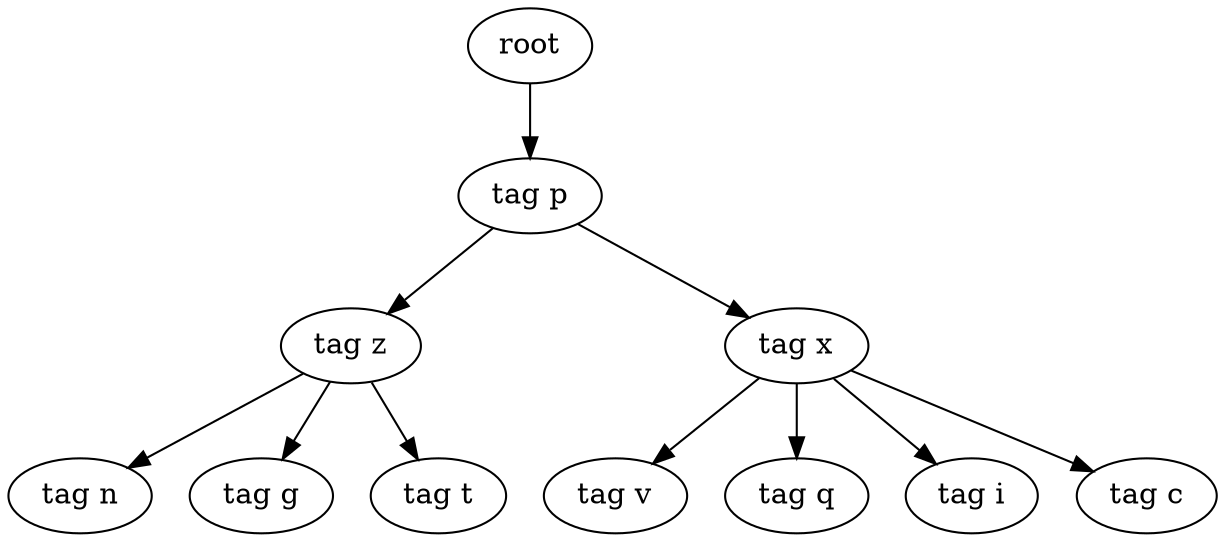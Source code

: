 digraph Tree{
0[label="root"];
0->00
00[label="tag p"];
00->000
000[label="tag z"];
000->0000
0000[label="tag n"];
000->0001
0001[label="tag g"];
000->0002
0002[label="tag t"];
00->001
001[label="tag x"];
001->0010
0010[label="tag v"];
001->0011
0011[label="tag q"];
001->0012
0012[label="tag i"];
001->0013
0013[label="tag c"];
}
